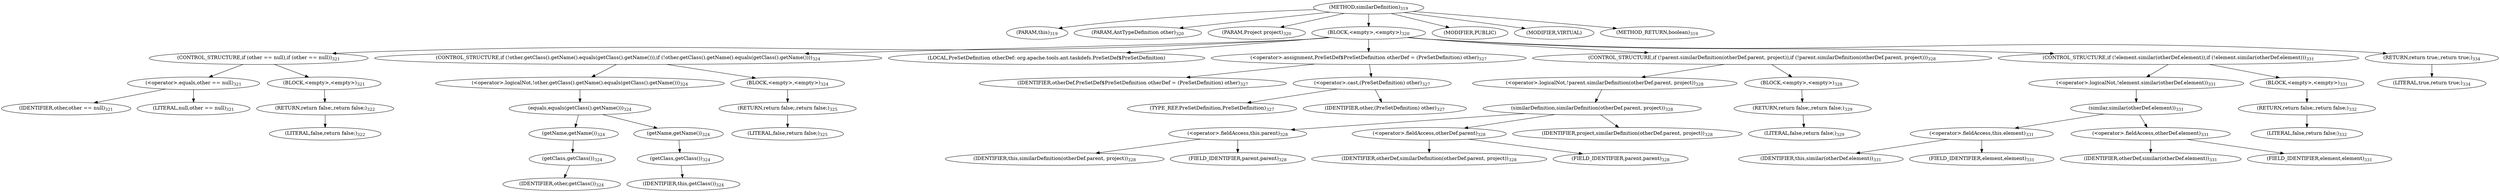 digraph "similarDefinition" {  
"480" [label = <(METHOD,similarDefinition)<SUB>319</SUB>> ]
"21" [label = <(PARAM,this)<SUB>319</SUB>> ]
"481" [label = <(PARAM,AntTypeDefinition other)<SUB>320</SUB>> ]
"482" [label = <(PARAM,Project project)<SUB>320</SUB>> ]
"483" [label = <(BLOCK,&lt;empty&gt;,&lt;empty&gt;)<SUB>320</SUB>> ]
"484" [label = <(CONTROL_STRUCTURE,if (other == null),if (other == null))<SUB>321</SUB>> ]
"485" [label = <(&lt;operator&gt;.equals,other == null)<SUB>321</SUB>> ]
"486" [label = <(IDENTIFIER,other,other == null)<SUB>321</SUB>> ]
"487" [label = <(LITERAL,null,other == null)<SUB>321</SUB>> ]
"488" [label = <(BLOCK,&lt;empty&gt;,&lt;empty&gt;)<SUB>321</SUB>> ]
"489" [label = <(RETURN,return false;,return false;)<SUB>322</SUB>> ]
"490" [label = <(LITERAL,false,return false;)<SUB>322</SUB>> ]
"491" [label = <(CONTROL_STRUCTURE,if (!other.getClass().getName().equals(getClass().getName())),if (!other.getClass().getName().equals(getClass().getName())))<SUB>324</SUB>> ]
"492" [label = <(&lt;operator&gt;.logicalNot,!other.getClass().getName().equals(getClass().getName()))<SUB>324</SUB>> ]
"493" [label = <(equals,equals(getClass().getName()))<SUB>324</SUB>> ]
"494" [label = <(getName,getName())<SUB>324</SUB>> ]
"495" [label = <(getClass,getClass())<SUB>324</SUB>> ]
"496" [label = <(IDENTIFIER,other,getClass())<SUB>324</SUB>> ]
"497" [label = <(getName,getName())<SUB>324</SUB>> ]
"498" [label = <(getClass,getClass())<SUB>324</SUB>> ]
"20" [label = <(IDENTIFIER,this,getClass())<SUB>324</SUB>> ]
"499" [label = <(BLOCK,&lt;empty&gt;,&lt;empty&gt;)<SUB>324</SUB>> ]
"500" [label = <(RETURN,return false;,return false;)<SUB>325</SUB>> ]
"501" [label = <(LITERAL,false,return false;)<SUB>325</SUB>> ]
"502" [label = <(LOCAL,PreSetDefinition otherDef: org.apache.tools.ant.taskdefs.PreSetDef$PreSetDefinition)> ]
"503" [label = <(&lt;operator&gt;.assignment,PreSetDef$PreSetDefinition otherDef = (PreSetDefinition) other)<SUB>327</SUB>> ]
"504" [label = <(IDENTIFIER,otherDef,PreSetDef$PreSetDefinition otherDef = (PreSetDefinition) other)<SUB>327</SUB>> ]
"505" [label = <(&lt;operator&gt;.cast,(PreSetDefinition) other)<SUB>327</SUB>> ]
"506" [label = <(TYPE_REF,PreSetDefinition,PreSetDefinition)<SUB>327</SUB>> ]
"507" [label = <(IDENTIFIER,other,(PreSetDefinition) other)<SUB>327</SUB>> ]
"508" [label = <(CONTROL_STRUCTURE,if (!parent.similarDefinition(otherDef.parent, project)),if (!parent.similarDefinition(otherDef.parent, project)))<SUB>328</SUB>> ]
"509" [label = <(&lt;operator&gt;.logicalNot,!parent.similarDefinition(otherDef.parent, project))<SUB>328</SUB>> ]
"510" [label = <(similarDefinition,similarDefinition(otherDef.parent, project))<SUB>328</SUB>> ]
"511" [label = <(&lt;operator&gt;.fieldAccess,this.parent)<SUB>328</SUB>> ]
"512" [label = <(IDENTIFIER,this,similarDefinition(otherDef.parent, project))<SUB>328</SUB>> ]
"513" [label = <(FIELD_IDENTIFIER,parent,parent)<SUB>328</SUB>> ]
"514" [label = <(&lt;operator&gt;.fieldAccess,otherDef.parent)<SUB>328</SUB>> ]
"515" [label = <(IDENTIFIER,otherDef,similarDefinition(otherDef.parent, project))<SUB>328</SUB>> ]
"516" [label = <(FIELD_IDENTIFIER,parent,parent)<SUB>328</SUB>> ]
"517" [label = <(IDENTIFIER,project,similarDefinition(otherDef.parent, project))<SUB>328</SUB>> ]
"518" [label = <(BLOCK,&lt;empty&gt;,&lt;empty&gt;)<SUB>328</SUB>> ]
"519" [label = <(RETURN,return false;,return false;)<SUB>329</SUB>> ]
"520" [label = <(LITERAL,false,return false;)<SUB>329</SUB>> ]
"521" [label = <(CONTROL_STRUCTURE,if (!element.similar(otherDef.element)),if (!element.similar(otherDef.element)))<SUB>331</SUB>> ]
"522" [label = <(&lt;operator&gt;.logicalNot,!element.similar(otherDef.element))<SUB>331</SUB>> ]
"523" [label = <(similar,similar(otherDef.element))<SUB>331</SUB>> ]
"524" [label = <(&lt;operator&gt;.fieldAccess,this.element)<SUB>331</SUB>> ]
"525" [label = <(IDENTIFIER,this,similar(otherDef.element))<SUB>331</SUB>> ]
"526" [label = <(FIELD_IDENTIFIER,element,element)<SUB>331</SUB>> ]
"527" [label = <(&lt;operator&gt;.fieldAccess,otherDef.element)<SUB>331</SUB>> ]
"528" [label = <(IDENTIFIER,otherDef,similar(otherDef.element))<SUB>331</SUB>> ]
"529" [label = <(FIELD_IDENTIFIER,element,element)<SUB>331</SUB>> ]
"530" [label = <(BLOCK,&lt;empty&gt;,&lt;empty&gt;)<SUB>331</SUB>> ]
"531" [label = <(RETURN,return false;,return false;)<SUB>332</SUB>> ]
"532" [label = <(LITERAL,false,return false;)<SUB>332</SUB>> ]
"533" [label = <(RETURN,return true;,return true;)<SUB>334</SUB>> ]
"534" [label = <(LITERAL,true,return true;)<SUB>334</SUB>> ]
"535" [label = <(MODIFIER,PUBLIC)> ]
"536" [label = <(MODIFIER,VIRTUAL)> ]
"537" [label = <(METHOD_RETURN,boolean)<SUB>319</SUB>> ]
  "480" -> "21" 
  "480" -> "481" 
  "480" -> "482" 
  "480" -> "483" 
  "480" -> "535" 
  "480" -> "536" 
  "480" -> "537" 
  "483" -> "484" 
  "483" -> "491" 
  "483" -> "502" 
  "483" -> "503" 
  "483" -> "508" 
  "483" -> "521" 
  "483" -> "533" 
  "484" -> "485" 
  "484" -> "488" 
  "485" -> "486" 
  "485" -> "487" 
  "488" -> "489" 
  "489" -> "490" 
  "491" -> "492" 
  "491" -> "499" 
  "492" -> "493" 
  "493" -> "494" 
  "493" -> "497" 
  "494" -> "495" 
  "495" -> "496" 
  "497" -> "498" 
  "498" -> "20" 
  "499" -> "500" 
  "500" -> "501" 
  "503" -> "504" 
  "503" -> "505" 
  "505" -> "506" 
  "505" -> "507" 
  "508" -> "509" 
  "508" -> "518" 
  "509" -> "510" 
  "510" -> "511" 
  "510" -> "514" 
  "510" -> "517" 
  "511" -> "512" 
  "511" -> "513" 
  "514" -> "515" 
  "514" -> "516" 
  "518" -> "519" 
  "519" -> "520" 
  "521" -> "522" 
  "521" -> "530" 
  "522" -> "523" 
  "523" -> "524" 
  "523" -> "527" 
  "524" -> "525" 
  "524" -> "526" 
  "527" -> "528" 
  "527" -> "529" 
  "530" -> "531" 
  "531" -> "532" 
  "533" -> "534" 
}
